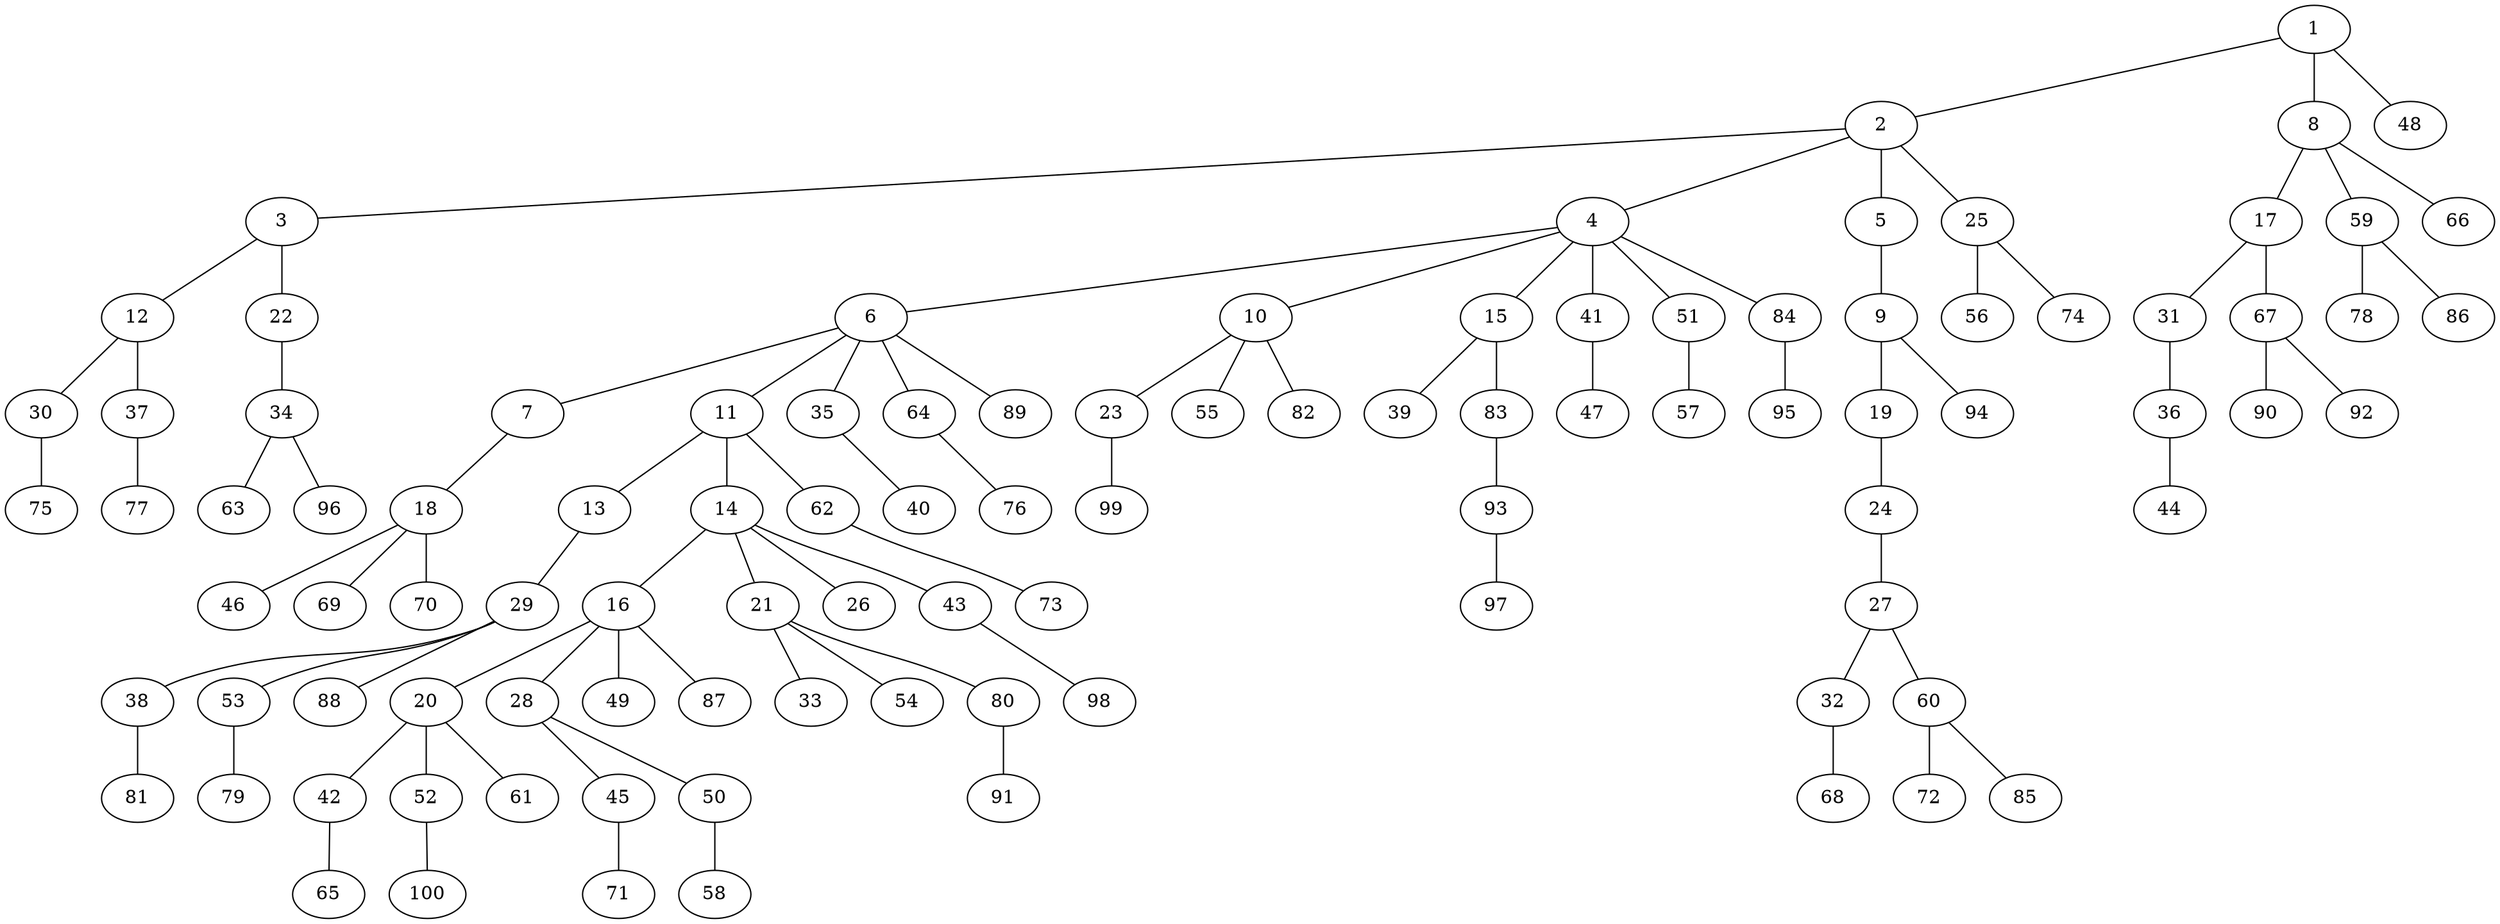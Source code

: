 graph graphname {1--2
1--8
1--48
2--3
2--4
2--5
2--25
3--12
3--22
4--6
4--10
4--15
4--41
4--51
4--84
5--9
6--7
6--11
6--35
6--64
6--89
7--18
8--17
8--59
8--66
9--19
9--94
10--23
10--55
10--82
11--13
11--14
11--62
12--30
12--37
13--29
14--16
14--21
14--26
14--43
15--39
15--83
16--20
16--28
16--49
16--87
17--31
17--67
18--46
18--69
18--70
19--24
20--42
20--52
20--61
21--33
21--54
21--80
22--34
23--99
24--27
25--56
25--74
27--32
27--60
28--45
28--50
29--38
29--53
29--88
30--75
31--36
32--68
34--63
34--96
35--40
36--44
37--77
38--81
41--47
42--65
43--98
45--71
50--58
51--57
52--100
53--79
59--78
59--86
60--72
60--85
62--73
64--76
67--90
67--92
80--91
83--93
84--95
93--97
}